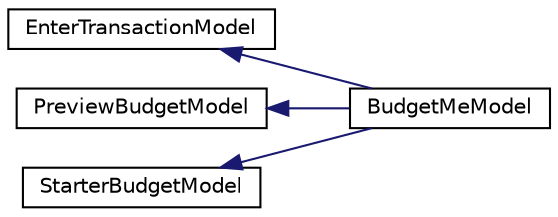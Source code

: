 digraph "Graphical Class Hierarchy"
{
 // LATEX_PDF_SIZE
  edge [fontname="Helvetica",fontsize="10",labelfontname="Helvetica",labelfontsize="10"];
  node [fontname="Helvetica",fontsize="10",shape=record];
  rankdir="LR";
  Node48 [label="EnterTransactionModel",height=0.2,width=0.4,color="black", fillcolor="white", style="filled",URL="$classEnterTransactionModel.html",tooltip=" "];
  Node48 -> Node1 [dir="back",color="midnightblue",fontsize="10",style="solid",fontname="Helvetica"];
  Node1 [label="BudgetMeModel",height=0.2,width=0.4,color="black", fillcolor="white", style="filled",URL="$classBudgetMeModel.html",tooltip=" "];
  Node30 [label="PreviewBudgetModel",height=0.2,width=0.4,color="black", fillcolor="white", style="filled",URL="$classPreviewBudgetModel.html",tooltip=" "];
  Node30 -> Node1 [dir="back",color="midnightblue",fontsize="10",style="solid",fontname="Helvetica"];
  Node0 [label="StarterBudgetModel",height=0.2,width=0.4,color="black", fillcolor="white", style="filled",URL="$classStarterBudgetModel.html",tooltip=" "];
  Node0 -> Node1 [dir="back",color="midnightblue",fontsize="10",style="solid",fontname="Helvetica"];
}
